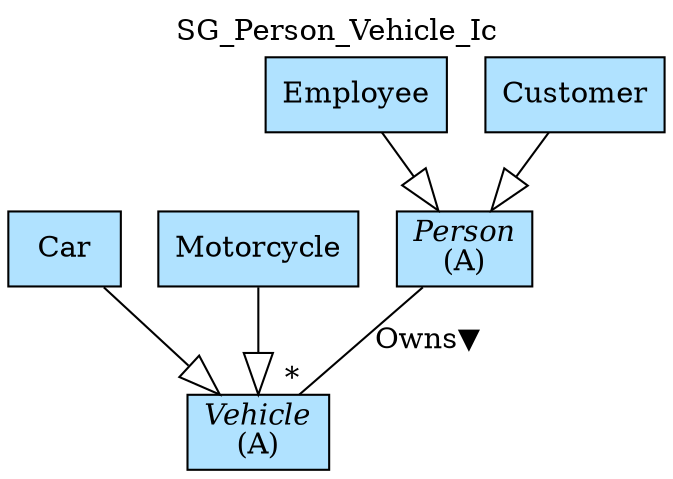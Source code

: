 digraph {graph[label=SG_Person_Vehicle_Ic,labelloc=tl,labelfontsize=12];
"Person"[shape=record,fillcolor=lightskyblue1,style = filled,label=<{<I>Person</I><br/>(A)}>];
"Vehicle"[shape=record,fillcolor=lightskyblue1,style = filled,label=<{<I>Vehicle</I><br/>(A)}>];
"Car"[shape=record,fillcolor=lightskyblue1,style = filled,label="Car"];
"Motorcycle"[shape=record,fillcolor=lightskyblue1,style = filled,label="Motorcycle"];
"Employee"[shape=record,fillcolor=lightskyblue1,style = filled,label="Employee"];
"Customer"[shape=record,fillcolor=lightskyblue1,style = filled,label="Customer"];

"Person"->"Vehicle"[label="Owns▼",dir=none,taillabel="",headlabel="*"];
"Employee"->"Person"[arrowhead=onormal,arrowsize=2.0];
"Customer"->"Person"[arrowhead=onormal,arrowsize=2.0];
"Car"->"Vehicle"[arrowhead=onormal,arrowsize=2.0];
"Motorcycle"->"Vehicle"[arrowhead=onormal,arrowsize=2.0];
}
